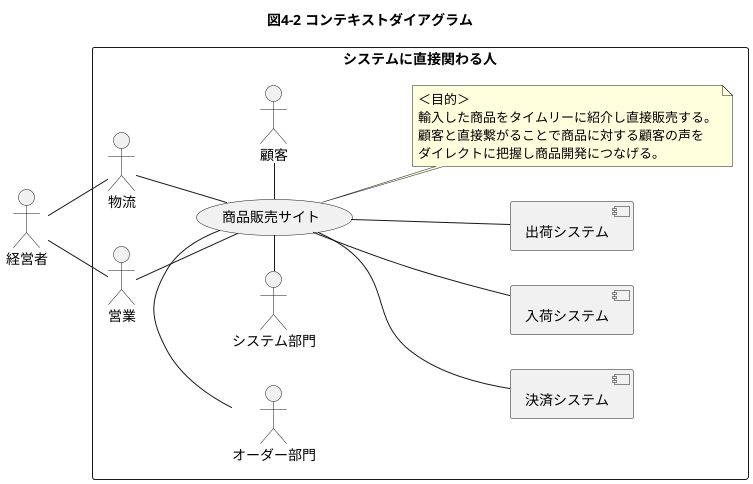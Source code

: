 @startuml
left to right direction
title 図4-2 コンテキストダイアグラム
actor 経営者 as A1
rectangle システムに直接関わる人 {
    actor 物流 as A2
    actor 営業 as A3
    actor 顧客 as A4
    actor システム部門 as A5
    actor オーダー部門 as A6
    usecase 商品販売サイト as U1
    component 決済システム as C1
    component 入荷システム as C2
    component 出荷システム as C3
    note as N
        ＜目的＞
        輸入した商品をタイムリーに紹介し直接販売する。
        顧客と直接繋がることで商品に対する顧客の声を
        ダイレクトに把握し商品開発につなげる。
    end note
    A4 -left- U1
    A3 -- U1
    A2 -- U1
    A5 -right- U1
    A6 -right- U1
    U1 -- C1
    U1 -- C2
    U1 -- C3
    U1 .[hidden]. N
}
A1 -- A2
A1 -- A3
@enduml
